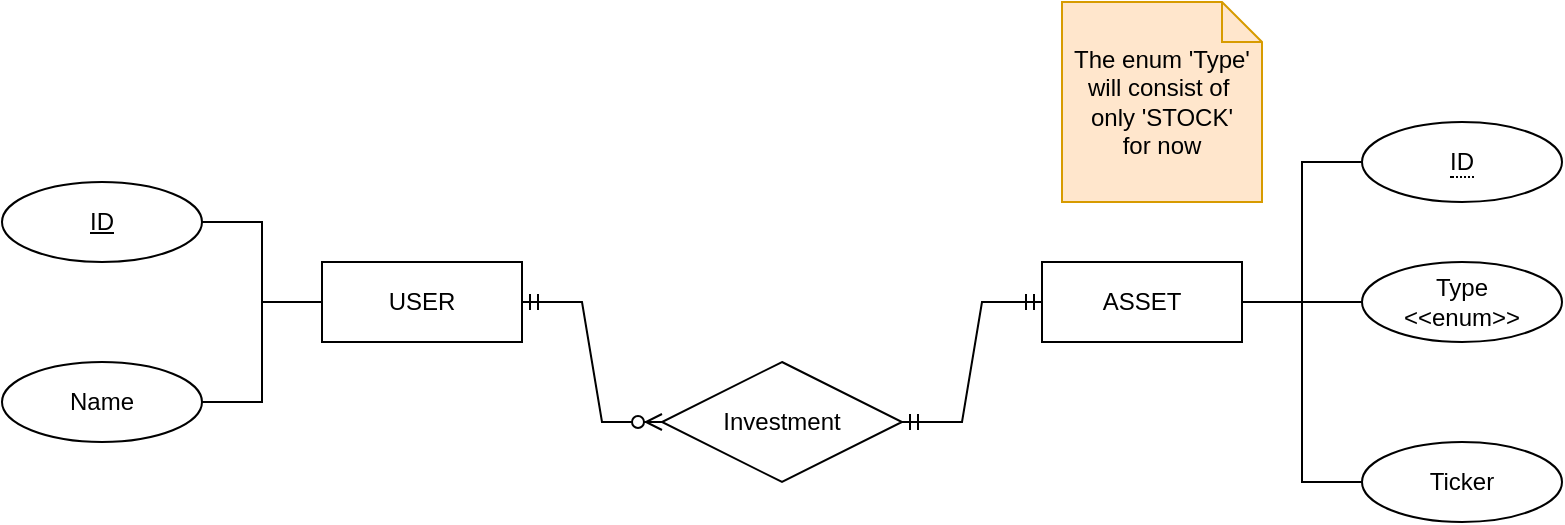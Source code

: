 <mxfile version="20.6.2" type="device"><diagram id="R2lEEEUBdFMjLlhIrx00" name="Page-1"><mxGraphModel dx="898" dy="421" grid="1" gridSize="10" guides="1" tooltips="1" connect="1" arrows="1" fold="1" page="1" pageScale="1" pageWidth="850" pageHeight="1100" math="0" shadow="0" extFonts="Permanent Marker^https://fonts.googleapis.com/css?family=Permanent+Marker"><root><mxCell id="0"/><mxCell id="1" parent="0"/><mxCell id="BtRs8O5J7r5sRZT3FG04-1" value="USER" style="whiteSpace=wrap;html=1;align=center;" vertex="1" parent="1"><mxGeometry x="220" y="230" width="100" height="40" as="geometry"/></mxCell><mxCell id="BtRs8O5J7r5sRZT3FG04-6" style="edgeStyle=orthogonalEdgeStyle;rounded=0;orthogonalLoop=1;jettySize=auto;html=1;entryX=0;entryY=0.5;entryDx=0;entryDy=0;endArrow=none;endFill=0;" edge="1" parent="1" source="BtRs8O5J7r5sRZT3FG04-2" target="BtRs8O5J7r5sRZT3FG04-1"><mxGeometry relative="1" as="geometry"/></mxCell><mxCell id="BtRs8O5J7r5sRZT3FG04-2" value="Name" style="ellipse;whiteSpace=wrap;html=1;align=center;" vertex="1" parent="1"><mxGeometry x="60" y="280" width="100" height="40" as="geometry"/></mxCell><mxCell id="BtRs8O5J7r5sRZT3FG04-5" style="edgeStyle=orthogonalEdgeStyle;rounded=0;orthogonalLoop=1;jettySize=auto;html=1;entryX=0;entryY=0.5;entryDx=0;entryDy=0;endArrow=none;endFill=0;" edge="1" parent="1" source="BtRs8O5J7r5sRZT3FG04-3" target="BtRs8O5J7r5sRZT3FG04-1"><mxGeometry relative="1" as="geometry"/></mxCell><mxCell id="BtRs8O5J7r5sRZT3FG04-3" value="ID" style="ellipse;whiteSpace=wrap;html=1;align=center;fontStyle=4;" vertex="1" parent="1"><mxGeometry x="60" y="190" width="100" height="40" as="geometry"/></mxCell><mxCell id="BtRs8O5J7r5sRZT3FG04-7" value="ASSET" style="whiteSpace=wrap;html=1;align=center;" vertex="1" parent="1"><mxGeometry x="580" y="230" width="100" height="40" as="geometry"/></mxCell><mxCell id="BtRs8O5J7r5sRZT3FG04-9" style="edgeStyle=orthogonalEdgeStyle;rounded=0;orthogonalLoop=1;jettySize=auto;html=1;entryX=1;entryY=0.5;entryDx=0;entryDy=0;endArrow=none;endFill=0;" edge="1" parent="1" source="BtRs8O5J7r5sRZT3FG04-8" target="BtRs8O5J7r5sRZT3FG04-7"><mxGeometry relative="1" as="geometry"/></mxCell><mxCell id="BtRs8O5J7r5sRZT3FG04-8" value="&lt;span style=&quot;border-bottom: 1px dotted&quot;&gt;ID&lt;/span&gt;" style="ellipse;whiteSpace=wrap;html=1;align=center;" vertex="1" parent="1"><mxGeometry x="740" y="160" width="100" height="40" as="geometry"/></mxCell><mxCell id="BtRs8O5J7r5sRZT3FG04-10" value="Investment" style="shape=rhombus;perimeter=rhombusPerimeter;whiteSpace=wrap;html=1;align=center;" vertex="1" parent="1"><mxGeometry x="390" y="280" width="120" height="60" as="geometry"/></mxCell><mxCell id="BtRs8O5J7r5sRZT3FG04-13" value="" style="edgeStyle=entityRelationEdgeStyle;fontSize=12;html=1;endArrow=ERzeroToMany;startArrow=ERmandOne;rounded=0;exitX=1;exitY=0.5;exitDx=0;exitDy=0;entryX=0;entryY=0.5;entryDx=0;entryDy=0;" edge="1" parent="1" source="BtRs8O5J7r5sRZT3FG04-1" target="BtRs8O5J7r5sRZT3FG04-10"><mxGeometry width="100" height="100" relative="1" as="geometry"><mxPoint x="290" y="440" as="sourcePoint"/><mxPoint x="390" y="340" as="targetPoint"/></mxGeometry></mxCell><mxCell id="BtRs8O5J7r5sRZT3FG04-14" value="" style="edgeStyle=entityRelationEdgeStyle;fontSize=12;html=1;endArrow=ERmandOne;startArrow=ERmandOne;rounded=0;exitX=1;exitY=0.5;exitDx=0;exitDy=0;entryX=0;entryY=0.5;entryDx=0;entryDy=0;" edge="1" parent="1" source="BtRs8O5J7r5sRZT3FG04-10" target="BtRs8O5J7r5sRZT3FG04-7"><mxGeometry width="100" height="100" relative="1" as="geometry"><mxPoint x="530" y="460" as="sourcePoint"/><mxPoint x="630" y="360" as="targetPoint"/></mxGeometry></mxCell><mxCell id="BtRs8O5J7r5sRZT3FG04-16" style="edgeStyle=orthogonalEdgeStyle;rounded=0;orthogonalLoop=1;jettySize=auto;html=1;endArrow=none;endFill=0;" edge="1" parent="1" source="BtRs8O5J7r5sRZT3FG04-15"><mxGeometry relative="1" as="geometry"><mxPoint x="680" y="250" as="targetPoint"/></mxGeometry></mxCell><mxCell id="BtRs8O5J7r5sRZT3FG04-15" value="Type&lt;br&gt;&amp;lt;&amp;lt;enum&amp;gt;&amp;gt;" style="ellipse;whiteSpace=wrap;html=1;align=center;" vertex="1" parent="1"><mxGeometry x="740" y="230" width="100" height="40" as="geometry"/></mxCell><mxCell id="BtRs8O5J7r5sRZT3FG04-19" style="edgeStyle=orthogonalEdgeStyle;rounded=0;orthogonalLoop=1;jettySize=auto;html=1;entryX=1;entryY=0.5;entryDx=0;entryDy=0;endArrow=none;endFill=0;" edge="1" parent="1" source="BtRs8O5J7r5sRZT3FG04-18" target="BtRs8O5J7r5sRZT3FG04-7"><mxGeometry relative="1" as="geometry"/></mxCell><mxCell id="BtRs8O5J7r5sRZT3FG04-18" value="Ticker" style="ellipse;whiteSpace=wrap;html=1;align=center;" vertex="1" parent="1"><mxGeometry x="740" y="320" width="100" height="40" as="geometry"/></mxCell><mxCell id="BtRs8O5J7r5sRZT3FG04-20" value="The enum 'Type'&lt;br&gt;will consist of&amp;nbsp;&lt;br&gt;only 'STOCK'&lt;br&gt;for now" style="shape=note;size=20;whiteSpace=wrap;html=1;fillColor=#ffe6cc;strokeColor=#d79b00;" vertex="1" parent="1"><mxGeometry x="590" y="100" width="100" height="100" as="geometry"/></mxCell></root></mxGraphModel></diagram></mxfile>